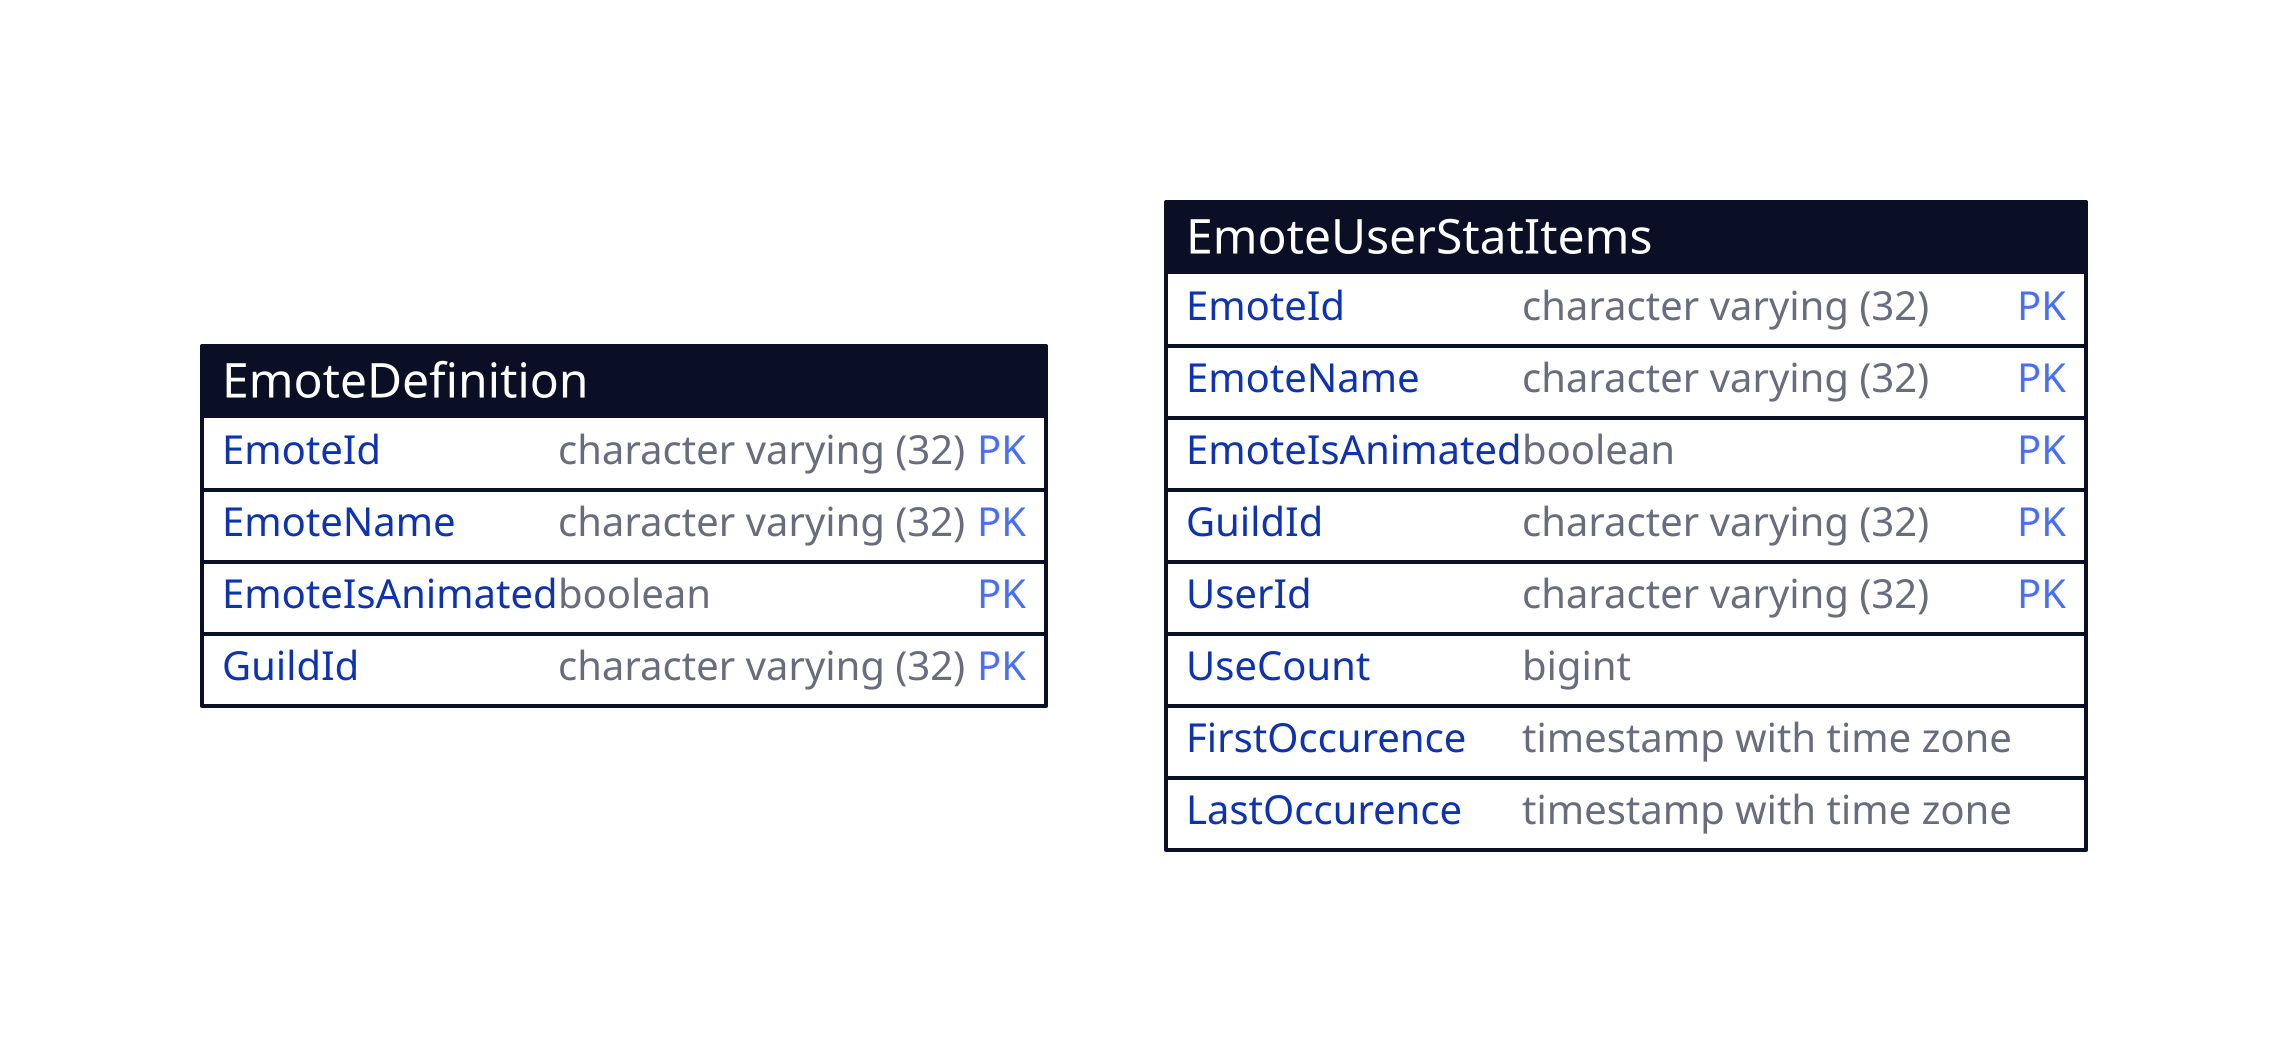 vars: {
  d2-config: {
    layout-engine: elk
  }
}

EmoteDefinition: {
  shape: sql_table

  EmoteId: character varying (32) {constraint: primary_key}
  EmoteName: character varying (32) {constraint: primary_key}
  EmoteIsAnimated: boolean {constraint: primary_key}
  GuildId: character varying (32) {constraint: primary_key}
}

EmoteUserStatItems: {
  shape: sql_table

  EmoteId: character varying (32) {constraint: primary_key}
  EmoteName: character varying (32) {constraint: primary_key}
  EmoteIsAnimated: boolean {constraint: primary_key}
  GuildId: character varying (32) {constraint: primary_key}
  UserId: character varying (32) {constraint: primary_key}
  UseCount: bigint
  FirstOccurence: timestamp with time zone
  LastOccurence: timestamp with time zone
}
